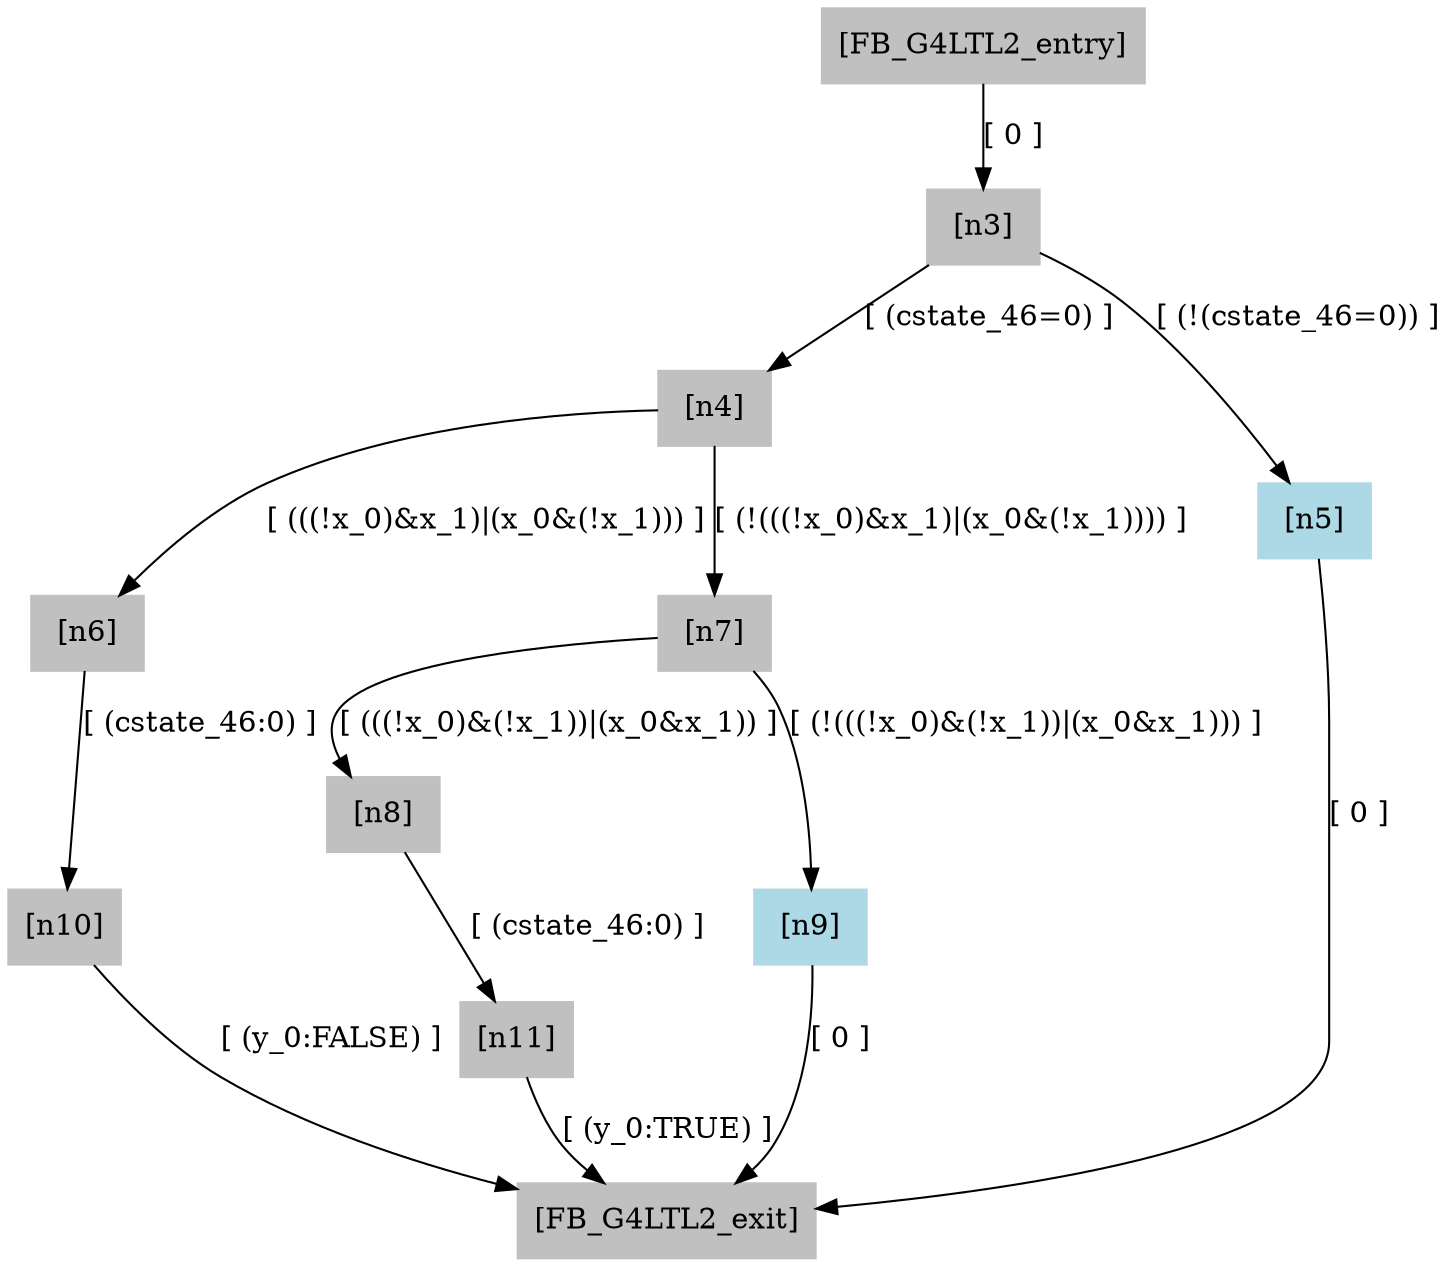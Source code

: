 digraph "FB_G4LTL2" {
"[FB_G4LTL2_entry]" [label="[FB_G4LTL2_entry]", color=gray,style=filled,shape=box]
"[n3]" [label="[n3]", color=gray,style=filled,shape=box]
"[n4]" [label="[n4]", color=gray,style=filled,shape=box]
"[n5]" [label="[n5]", color=lightblue,style=filled,shape=box]
"[n6]" [label="[n6]", color=gray,style=filled,shape=box]
"[n7]" [label="[n7]", color=gray,style=filled,shape=box]
"[n8]" [label="[n8]", color=gray,style=filled,shape=box]
"[n9]" [label="[n9]", color=lightblue,style=filled,shape=box]
"[n10]" [label="[n10]", color=gray,style=filled,shape=box]
"[n11]" [label="[n11]", color=gray,style=filled,shape=box]
"[FB_G4LTL2_exit]" [label="[FB_G4LTL2_exit]", color=gray,style=filled,shape=box]
"[FB_G4LTL2_entry]" -> "[n3]" [label="[ 0 ]",color=black]
"[n3]" -> "[n4]" [label="[ (cstate_46=0) ]",color=black]
"[n3]" -> "[n5]" [label="[ (!(cstate_46=0)) ]",color=black]
"[n5]" -> "[FB_G4LTL2_exit]" [label="[ 0 ]",color=black]
"[n4]" -> "[n6]" [label="[ (((!x_0)&x_1)|(x_0&(!x_1))) ]",color=black]
"[n4]" -> "[n7]" [label="[ (!(((!x_0)&x_1)|(x_0&(!x_1)))) ]",color=black]
"[n7]" -> "[n8]" [label="[ (((!x_0)&(!x_1))|(x_0&x_1)) ]",color=black]
"[n7]" -> "[n9]" [label="[ (!(((!x_0)&(!x_1))|(x_0&x_1))) ]",color=black]
"[n9]" -> "[FB_G4LTL2_exit]" [label="[ 0 ]",color=black]
"[n6]" -> "[n10]" [label="[ (cstate_46:0) ]",color=black]
"[n10]" -> "[FB_G4LTL2_exit]" [label="[ (y_0:FALSE) ]",color=black]
"[n8]" -> "[n11]" [label="[ (cstate_46:0) ]",color=black]
"[n11]" -> "[FB_G4LTL2_exit]" [label="[ (y_0:TRUE) ]",color=black]
}
